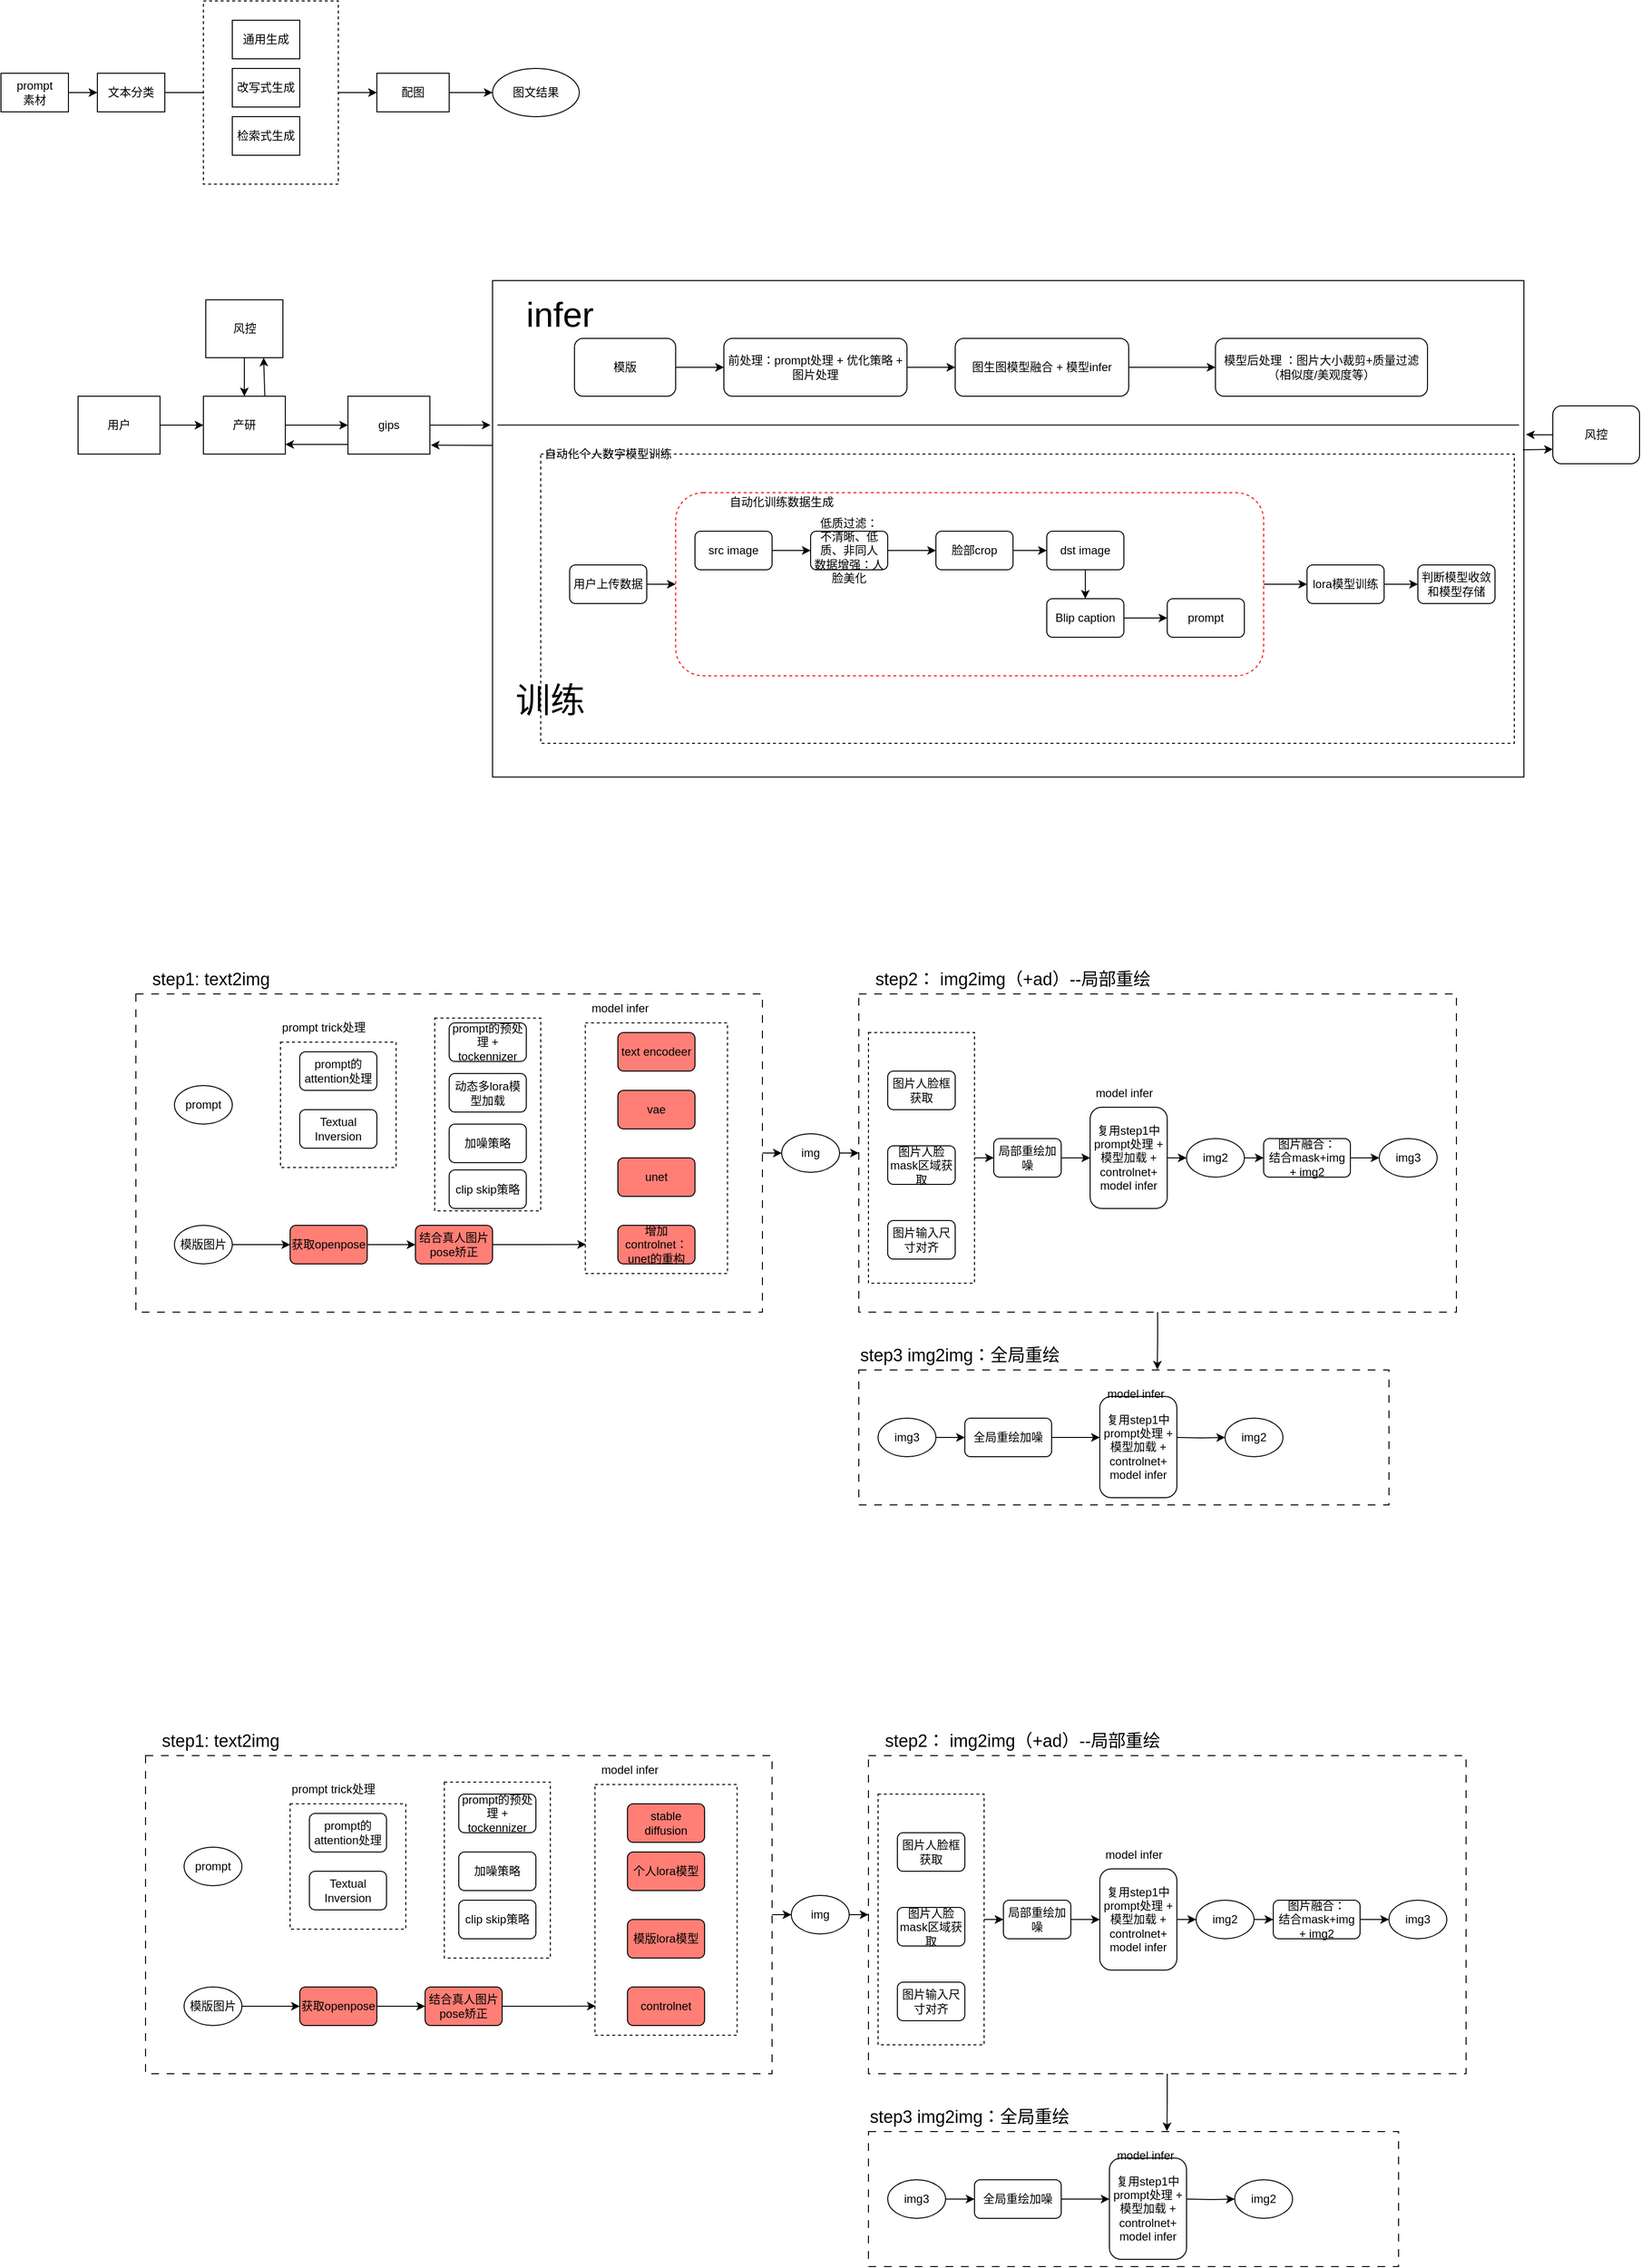 <mxfile version="22.1.11" type="github">
  <diagram id="NOVO8gDPz_ABOc9ci7kb" name="第 1 页">
    <mxGraphModel dx="1493" dy="770" grid="1" gridSize="10" guides="1" tooltips="1" connect="1" arrows="1" fold="1" page="1" pageScale="1" pageWidth="2339" pageHeight="3300" math="0" shadow="0">
      <root>
        <mxCell id="0" />
        <mxCell id="1" parent="0" />
        <mxCell id="-8rsgSjTob-Xx2g_4OU2-22" value="" style="rounded=0;whiteSpace=wrap;html=1;dashed=1;dashPattern=8 8;" parent="1" vertex="1">
          <mxGeometry x="200" y="1120" width="650" height="330" as="geometry" />
        </mxCell>
        <mxCell id="-8rsgSjTob-Xx2g_4OU2-75" value="" style="rounded=0;whiteSpace=wrap;html=1;dashed=1;" parent="1" vertex="1">
          <mxGeometry x="510" y="1145" width="110" height="200" as="geometry" />
        </mxCell>
        <mxCell id="-8rsgSjTob-Xx2g_4OU2-38" value="" style="rounded=0;whiteSpace=wrap;html=1;dashed=1;dashPattern=8 8;" parent="1" vertex="1">
          <mxGeometry x="950" y="1120" width="620" height="330" as="geometry" />
        </mxCell>
        <mxCell id="-8rsgSjTob-Xx2g_4OU2-69" value="" style="edgeStyle=orthogonalEdgeStyle;rounded=0;orthogonalLoop=1;jettySize=auto;html=1;" parent="1" source="-8rsgSjTob-Xx2g_4OU2-67" target="-8rsgSjTob-Xx2g_4OU2-35" edge="1">
          <mxGeometry relative="1" as="geometry" />
        </mxCell>
        <mxCell id="-8rsgSjTob-Xx2g_4OU2-67" value="" style="rounded=0;whiteSpace=wrap;html=1;dashed=1;" parent="1" vertex="1">
          <mxGeometry x="960" y="1160" width="110" height="260" as="geometry" />
        </mxCell>
        <mxCell id="-8rsgSjTob-Xx2g_4OU2-63" style="edgeStyle=orthogonalEdgeStyle;rounded=0;orthogonalLoop=1;jettySize=auto;html=1;entryX=0.563;entryY=-0.003;entryDx=0;entryDy=0;entryPerimeter=0;" parent="1" source="-8rsgSjTob-Xx2g_4OU2-38" target="-8rsgSjTob-Xx2g_4OU2-50" edge="1">
          <mxGeometry relative="1" as="geometry" />
        </mxCell>
        <mxCell id="-8rsgSjTob-Xx2g_4OU2-62" style="edgeStyle=orthogonalEdgeStyle;rounded=0;orthogonalLoop=1;jettySize=auto;html=1;entryX=0;entryY=0.5;entryDx=0;entryDy=0;" parent="1" source="-8rsgSjTob-Xx2g_4OU2-22" target="-8rsgSjTob-Xx2g_4OU2-44" edge="1">
          <mxGeometry relative="1" as="geometry" />
        </mxCell>
        <mxCell id="-8rsgSjTob-Xx2g_4OU2-29" value="" style="rounded=0;whiteSpace=wrap;html=1;dashed=1;" parent="1" vertex="1">
          <mxGeometry x="666.25" y="1150" width="147.5" height="260" as="geometry" />
        </mxCell>
        <mxCell id="-8rsgSjTob-Xx2g_4OU2-28" value="" style="rounded=0;whiteSpace=wrap;html=1;dashed=1;" parent="1" vertex="1">
          <mxGeometry x="350" y="1170" width="120" height="130" as="geometry" />
        </mxCell>
        <mxCell id="4CAcZWHPAdVAZFaZcqCb-17" value="" style="rounded=0;whiteSpace=wrap;html=1;" parent="1" vertex="1">
          <mxGeometry x="570" y="380" width="1070" height="515" as="geometry" />
        </mxCell>
        <mxCell id="4CAcZWHPAdVAZFaZcqCb-4" value="" style="rounded=0;whiteSpace=wrap;html=1;dashed=1;" parent="1" vertex="1">
          <mxGeometry x="620" y="560" width="1010" height="300" as="geometry" />
        </mxCell>
        <mxCell id="gm2Fzpwoa1fUBD2RRUpd-6" value="" style="edgeStyle=orthogonalEdgeStyle;rounded=0;orthogonalLoop=1;jettySize=auto;html=1;" parent="1" source="gm2Fzpwoa1fUBD2RRUpd-3" target="gm2Fzpwoa1fUBD2RRUpd-5" edge="1">
          <mxGeometry relative="1" as="geometry" />
        </mxCell>
        <mxCell id="gm2Fzpwoa1fUBD2RRUpd-3" value="" style="rounded=1;whiteSpace=wrap;html=1;dashed=1;strokeColor=#FF0000;" parent="1" vertex="1">
          <mxGeometry x="760" y="600" width="610" height="190" as="geometry" />
        </mxCell>
        <mxCell id="aKKguvGdOZD7y9F2XIfX-8" value="" style="edgeStyle=orthogonalEdgeStyle;rounded=0;orthogonalLoop=1;jettySize=auto;html=1;" parent="1" source="aKKguvGdOZD7y9F2XIfX-1" target="aKKguvGdOZD7y9F2XIfX-6" edge="1">
          <mxGeometry relative="1" as="geometry" />
        </mxCell>
        <mxCell id="aKKguvGdOZD7y9F2XIfX-1" value="文本分类" style="rounded=0;whiteSpace=wrap;html=1;" parent="1" vertex="1">
          <mxGeometry x="160" y="165" width="70" height="40" as="geometry" />
        </mxCell>
        <mxCell id="aKKguvGdOZD7y9F2XIfX-9" value="" style="edgeStyle=orthogonalEdgeStyle;rounded=0;orthogonalLoop=1;jettySize=auto;html=1;" parent="1" source="aKKguvGdOZD7y9F2XIfX-2" target="aKKguvGdOZD7y9F2XIfX-4" edge="1">
          <mxGeometry relative="1" as="geometry" />
        </mxCell>
        <mxCell id="aKKguvGdOZD7y9F2XIfX-2" value="" style="rounded=0;whiteSpace=wrap;html=1;dashed=1;" parent="1" vertex="1">
          <mxGeometry x="270" y="90" width="140" height="190" as="geometry" />
        </mxCell>
        <mxCell id="aKKguvGdOZD7y9F2XIfX-3" value="通用生成" style="rounded=0;whiteSpace=wrap;html=1;" parent="1" vertex="1">
          <mxGeometry x="300" y="110" width="70" height="40" as="geometry" />
        </mxCell>
        <mxCell id="aKKguvGdOZD7y9F2XIfX-14" value="" style="edgeStyle=orthogonalEdgeStyle;rounded=0;orthogonalLoop=1;jettySize=auto;html=1;" parent="1" source="aKKguvGdOZD7y9F2XIfX-4" target="aKKguvGdOZD7y9F2XIfX-10" edge="1">
          <mxGeometry relative="1" as="geometry" />
        </mxCell>
        <mxCell id="aKKguvGdOZD7y9F2XIfX-4" value="配图" style="rounded=0;whiteSpace=wrap;html=1;" parent="1" vertex="1">
          <mxGeometry x="450" y="165" width="75" height="40" as="geometry" />
        </mxCell>
        <mxCell id="aKKguvGdOZD7y9F2XIfX-5" value="改写式生成" style="rounded=0;whiteSpace=wrap;html=1;" parent="1" vertex="1">
          <mxGeometry x="300" y="160" width="70" height="40" as="geometry" />
        </mxCell>
        <mxCell id="aKKguvGdOZD7y9F2XIfX-6" value="检索式生成" style="rounded=0;whiteSpace=wrap;html=1;" parent="1" vertex="1">
          <mxGeometry x="300" y="210" width="70" height="40" as="geometry" />
        </mxCell>
        <mxCell id="aKKguvGdOZD7y9F2XIfX-10" value="图文结果" style="ellipse;whiteSpace=wrap;html=1;" parent="1" vertex="1">
          <mxGeometry x="570" y="160" width="90" height="50" as="geometry" />
        </mxCell>
        <mxCell id="aKKguvGdOZD7y9F2XIfX-13" value="" style="edgeStyle=orthogonalEdgeStyle;rounded=0;orthogonalLoop=1;jettySize=auto;html=1;" parent="1" source="aKKguvGdOZD7y9F2XIfX-12" target="aKKguvGdOZD7y9F2XIfX-1" edge="1">
          <mxGeometry relative="1" as="geometry" />
        </mxCell>
        <mxCell id="aKKguvGdOZD7y9F2XIfX-12" value="prompt&lt;br&gt;素材&lt;br&gt;" style="rounded=0;whiteSpace=wrap;html=1;" parent="1" vertex="1">
          <mxGeometry x="60" y="165" width="70" height="40" as="geometry" />
        </mxCell>
        <mxCell id="4CAcZWHPAdVAZFaZcqCb-24" style="edgeStyle=orthogonalEdgeStyle;rounded=0;orthogonalLoop=1;jettySize=auto;html=1;" parent="1" source="oBhzvs19L-qeJbQO-Eu8-2" target="oBhzvs19L-qeJbQO-Eu8-3" edge="1">
          <mxGeometry relative="1" as="geometry" />
        </mxCell>
        <mxCell id="oBhzvs19L-qeJbQO-Eu8-2" value="图生图模型融合 + 模型infer" style="rounded=1;whiteSpace=wrap;html=1;" parent="1" vertex="1">
          <mxGeometry x="1050" y="440" width="180" height="60" as="geometry" />
        </mxCell>
        <mxCell id="oBhzvs19L-qeJbQO-Eu8-3" value="模型后处理 ：图片大小裁剪+质量过滤（相似度/美观度等）" style="rounded=1;whiteSpace=wrap;html=1;" parent="1" vertex="1">
          <mxGeometry x="1320" y="440" width="220" height="60" as="geometry" />
        </mxCell>
        <mxCell id="oBhzvs19L-qeJbQO-Eu8-15" value="" style="edgeStyle=orthogonalEdgeStyle;rounded=0;orthogonalLoop=1;jettySize=auto;html=1;" parent="1" source="oBhzvs19L-qeJbQO-Eu8-13" target="oBhzvs19L-qeJbQO-Eu8-14" edge="1">
          <mxGeometry relative="1" as="geometry" />
        </mxCell>
        <mxCell id="oBhzvs19L-qeJbQO-Eu8-13" value="产研" style="rounded=0;whiteSpace=wrap;html=1;" parent="1" vertex="1">
          <mxGeometry x="270" y="500" width="85" height="60" as="geometry" />
        </mxCell>
        <mxCell id="3Dkjx3_636A5Ma_zlXwO-7" style="edgeStyle=orthogonalEdgeStyle;rounded=0;orthogonalLoop=1;jettySize=auto;html=1;entryX=-0.002;entryY=0.291;entryDx=0;entryDy=0;entryPerimeter=0;" parent="1" source="oBhzvs19L-qeJbQO-Eu8-14" target="4CAcZWHPAdVAZFaZcqCb-17" edge="1">
          <mxGeometry relative="1" as="geometry" />
        </mxCell>
        <mxCell id="oBhzvs19L-qeJbQO-Eu8-14" value="gips" style="rounded=0;whiteSpace=wrap;html=1;" parent="1" vertex="1">
          <mxGeometry x="420" y="500" width="85" height="60" as="geometry" />
        </mxCell>
        <mxCell id="oBhzvs19L-qeJbQO-Eu8-23" value="" style="edgeStyle=orthogonalEdgeStyle;rounded=0;orthogonalLoop=1;jettySize=auto;html=1;" parent="1" source="oBhzvs19L-qeJbQO-Eu8-17" target="oBhzvs19L-qeJbQO-Eu8-13" edge="1">
          <mxGeometry relative="1" as="geometry" />
        </mxCell>
        <mxCell id="oBhzvs19L-qeJbQO-Eu8-17" value="风控" style="rounded=0;whiteSpace=wrap;html=1;" parent="1" vertex="1">
          <mxGeometry x="272.5" y="400" width="80" height="60" as="geometry" />
        </mxCell>
        <mxCell id="oBhzvs19L-qeJbQO-Eu8-20" value="" style="endArrow=classic;html=1;rounded=0;entryX=1.012;entryY=0.845;entryDx=0;entryDy=0;entryPerimeter=0;" parent="1" target="oBhzvs19L-qeJbQO-Eu8-14" edge="1">
          <mxGeometry width="50" height="50" relative="1" as="geometry">
            <mxPoint x="570" y="551" as="sourcePoint" />
            <mxPoint x="520" y="555" as="targetPoint" />
          </mxGeometry>
        </mxCell>
        <mxCell id="oBhzvs19L-qeJbQO-Eu8-21" value="" style="endArrow=classic;html=1;rounded=0;" parent="1" edge="1">
          <mxGeometry width="50" height="50" relative="1" as="geometry">
            <mxPoint x="420" y="550" as="sourcePoint" />
            <mxPoint x="355" y="550" as="targetPoint" />
          </mxGeometry>
        </mxCell>
        <mxCell id="oBhzvs19L-qeJbQO-Eu8-24" value="" style="endArrow=classic;html=1;rounded=0;entryX=0.75;entryY=1;entryDx=0;entryDy=0;exitX=0.75;exitY=0;exitDx=0;exitDy=0;" parent="1" source="oBhzvs19L-qeJbQO-Eu8-13" target="oBhzvs19L-qeJbQO-Eu8-17" edge="1">
          <mxGeometry width="50" height="50" relative="1" as="geometry">
            <mxPoint x="330" y="500" as="sourcePoint" />
            <mxPoint x="380" y="450" as="targetPoint" />
          </mxGeometry>
        </mxCell>
        <mxCell id="MoFJigNYc32u-qZ5C_EA-9" value="" style="edgeStyle=orthogonalEdgeStyle;rounded=0;orthogonalLoop=1;jettySize=auto;html=1;" parent="1" source="MoFJigNYc32u-qZ5C_EA-1" target="MoFJigNYc32u-qZ5C_EA-7" edge="1">
          <mxGeometry relative="1" as="geometry" />
        </mxCell>
        <mxCell id="MoFJigNYc32u-qZ5C_EA-1" value="src image" style="rounded=1;whiteSpace=wrap;html=1;" parent="1" vertex="1">
          <mxGeometry x="780" y="640" width="80" height="40" as="geometry" />
        </mxCell>
        <mxCell id="gm2Fzpwoa1fUBD2RRUpd-2" value="" style="edgeStyle=orthogonalEdgeStyle;rounded=0;orthogonalLoop=1;jettySize=auto;html=1;" parent="1" source="MoFJigNYc32u-qZ5C_EA-2" target="MoFJigNYc32u-qZ5C_EA-5" edge="1">
          <mxGeometry relative="1" as="geometry" />
        </mxCell>
        <mxCell id="MoFJigNYc32u-qZ5C_EA-2" value="Blip caption" style="rounded=1;whiteSpace=wrap;html=1;" parent="1" vertex="1">
          <mxGeometry x="1145" y="710" width="80" height="40" as="geometry" />
        </mxCell>
        <mxCell id="MoFJigNYc32u-qZ5C_EA-5" value="prompt" style="rounded=1;whiteSpace=wrap;html=1;" parent="1" vertex="1">
          <mxGeometry x="1270" y="710" width="80" height="40" as="geometry" />
        </mxCell>
        <mxCell id="MoFJigNYc32u-qZ5C_EA-10" value="" style="edgeStyle=orthogonalEdgeStyle;rounded=0;orthogonalLoop=1;jettySize=auto;html=1;" parent="1" source="MoFJigNYc32u-qZ5C_EA-7" target="MoFJigNYc32u-qZ5C_EA-8" edge="1">
          <mxGeometry relative="1" as="geometry" />
        </mxCell>
        <mxCell id="MoFJigNYc32u-qZ5C_EA-7" value="低质过滤：&lt;br&gt;不清晰、低质、非同人&lt;br&gt;数据增强：人脸美化" style="rounded=1;whiteSpace=wrap;html=1;" parent="1" vertex="1">
          <mxGeometry x="900" y="640" width="80" height="40" as="geometry" />
        </mxCell>
        <mxCell id="MoFJigNYc32u-qZ5C_EA-12" value="" style="edgeStyle=orthogonalEdgeStyle;rounded=0;orthogonalLoop=1;jettySize=auto;html=1;" parent="1" source="MoFJigNYc32u-qZ5C_EA-8" target="MoFJigNYc32u-qZ5C_EA-11" edge="1">
          <mxGeometry relative="1" as="geometry" />
        </mxCell>
        <mxCell id="MoFJigNYc32u-qZ5C_EA-8" value="脸部crop" style="rounded=1;whiteSpace=wrap;html=1;" parent="1" vertex="1">
          <mxGeometry x="1030" y="640" width="80" height="40" as="geometry" />
        </mxCell>
        <mxCell id="gm2Fzpwoa1fUBD2RRUpd-1" value="" style="edgeStyle=orthogonalEdgeStyle;rounded=0;orthogonalLoop=1;jettySize=auto;html=1;" parent="1" source="MoFJigNYc32u-qZ5C_EA-11" target="MoFJigNYc32u-qZ5C_EA-2" edge="1">
          <mxGeometry relative="1" as="geometry" />
        </mxCell>
        <mxCell id="MoFJigNYc32u-qZ5C_EA-11" value="dst image" style="rounded=1;whiteSpace=wrap;html=1;" parent="1" vertex="1">
          <mxGeometry x="1145" y="640" width="80" height="40" as="geometry" />
        </mxCell>
        <mxCell id="gm2Fzpwoa1fUBD2RRUpd-8" value="" style="edgeStyle=orthogonalEdgeStyle;rounded=0;orthogonalLoop=1;jettySize=auto;html=1;" parent="1" source="gm2Fzpwoa1fUBD2RRUpd-5" target="gm2Fzpwoa1fUBD2RRUpd-7" edge="1">
          <mxGeometry relative="1" as="geometry" />
        </mxCell>
        <mxCell id="gm2Fzpwoa1fUBD2RRUpd-5" value="lora模型训练" style="rounded=1;whiteSpace=wrap;html=1;" parent="1" vertex="1">
          <mxGeometry x="1415" y="675" width="80" height="40" as="geometry" />
        </mxCell>
        <mxCell id="gm2Fzpwoa1fUBD2RRUpd-7" value="判断模型收敛和模型存储" style="rounded=1;whiteSpace=wrap;html=1;" parent="1" vertex="1">
          <mxGeometry x="1530" y="675" width="80" height="40" as="geometry" />
        </mxCell>
        <mxCell id="gm2Fzpwoa1fUBD2RRUpd-15" style="edgeStyle=orthogonalEdgeStyle;rounded=0;orthogonalLoop=1;jettySize=auto;html=1;entryX=0;entryY=0.5;entryDx=0;entryDy=0;" parent="1" source="gm2Fzpwoa1fUBD2RRUpd-11" target="gm2Fzpwoa1fUBD2RRUpd-3" edge="1">
          <mxGeometry relative="1" as="geometry" />
        </mxCell>
        <mxCell id="gm2Fzpwoa1fUBD2RRUpd-11" value="用户上传数据" style="rounded=1;whiteSpace=wrap;html=1;" parent="1" vertex="1">
          <mxGeometry x="650" y="675" width="80" height="40" as="geometry" />
        </mxCell>
        <mxCell id="gm2Fzpwoa1fUBD2RRUpd-16" value="自动化训练数据生成" style="text;html=1;strokeColor=none;fillColor=none;align=center;verticalAlign=middle;whiteSpace=wrap;rounded=0;" parent="1" vertex="1">
          <mxGeometry x="800" y="590" width="140" height="40" as="geometry" />
        </mxCell>
        <mxCell id="4CAcZWHPAdVAZFaZcqCb-2" value="" style="edgeStyle=orthogonalEdgeStyle;rounded=0;orthogonalLoop=1;jettySize=auto;html=1;" parent="1" source="4CAcZWHPAdVAZFaZcqCb-1" target="oBhzvs19L-qeJbQO-Eu8-13" edge="1">
          <mxGeometry relative="1" as="geometry" />
        </mxCell>
        <mxCell id="4CAcZWHPAdVAZFaZcqCb-1" value="用户" style="rounded=0;whiteSpace=wrap;html=1;" parent="1" vertex="1">
          <mxGeometry x="140" y="500" width="85" height="60" as="geometry" />
        </mxCell>
        <mxCell id="4CAcZWHPAdVAZFaZcqCb-6" value="自动化个人数字模型训练" style="text;html=1;strokeColor=none;fillColor=none;align=center;verticalAlign=middle;whiteSpace=wrap;rounded=0;" parent="1" vertex="1">
          <mxGeometry x="620" y="540" width="140" height="40" as="geometry" />
        </mxCell>
        <mxCell id="4CAcZWHPAdVAZFaZcqCb-23" value="" style="edgeStyle=orthogonalEdgeStyle;rounded=0;orthogonalLoop=1;jettySize=auto;html=1;" parent="1" source="4CAcZWHPAdVAZFaZcqCb-18" target="oBhzvs19L-qeJbQO-Eu8-2" edge="1">
          <mxGeometry relative="1" as="geometry" />
        </mxCell>
        <mxCell id="4CAcZWHPAdVAZFaZcqCb-18" value="前处理：prompt处理 + 优化策略 + 图片处理" style="rounded=1;whiteSpace=wrap;html=1;" parent="1" vertex="1">
          <mxGeometry x="810" y="440" width="190" height="60" as="geometry" />
        </mxCell>
        <mxCell id="3Dkjx3_636A5Ma_zlXwO-9" style="edgeStyle=orthogonalEdgeStyle;rounded=0;orthogonalLoop=1;jettySize=auto;html=1;entryX=1.002;entryY=0.31;entryDx=0;entryDy=0;entryPerimeter=0;" parent="1" source="4CAcZWHPAdVAZFaZcqCb-25" target="4CAcZWHPAdVAZFaZcqCb-17" edge="1">
          <mxGeometry relative="1" as="geometry" />
        </mxCell>
        <mxCell id="4CAcZWHPAdVAZFaZcqCb-25" value="风控" style="rounded=1;whiteSpace=wrap;html=1;" parent="1" vertex="1">
          <mxGeometry x="1670" y="510" width="90" height="60" as="geometry" />
        </mxCell>
        <mxCell id="4CAcZWHPAdVAZFaZcqCb-29" value="" style="endArrow=classic;html=1;rounded=0;entryX=0;entryY=0.75;entryDx=0;entryDy=0;exitX=0.999;exitY=0.341;exitDx=0;exitDy=0;exitPerimeter=0;" parent="1" source="4CAcZWHPAdVAZFaZcqCb-17" target="4CAcZWHPAdVAZFaZcqCb-25" edge="1">
          <mxGeometry width="50" height="50" relative="1" as="geometry">
            <mxPoint x="1640" y="550" as="sourcePoint" />
            <mxPoint x="1700" y="505" as="targetPoint" />
          </mxGeometry>
        </mxCell>
        <mxCell id="3Dkjx3_636A5Ma_zlXwO-2" value="" style="endArrow=none;html=1;rounded=0;" parent="1" edge="1">
          <mxGeometry width="50" height="50" relative="1" as="geometry">
            <mxPoint x="575" y="529.83" as="sourcePoint" />
            <mxPoint x="1635" y="529.83" as="targetPoint" />
          </mxGeometry>
        </mxCell>
        <mxCell id="3Dkjx3_636A5Ma_zlXwO-3" value="&lt;font style=&quot;font-size: 36px;&quot;&gt;infer&lt;/font&gt;" style="text;html=1;strokeColor=none;fillColor=none;align=center;verticalAlign=middle;whiteSpace=wrap;rounded=0;" parent="1" vertex="1">
          <mxGeometry x="610" y="400" width="60" height="30" as="geometry" />
        </mxCell>
        <mxCell id="3Dkjx3_636A5Ma_zlXwO-4" value="&lt;font style=&quot;font-size: 36px;&quot;&gt;训练&lt;/font&gt;" style="text;html=1;strokeColor=none;fillColor=none;align=center;verticalAlign=middle;whiteSpace=wrap;rounded=0;" parent="1" vertex="1">
          <mxGeometry x="570" y="800" width="120" height="30" as="geometry" />
        </mxCell>
        <mxCell id="3Dkjx3_636A5Ma_zlXwO-6" value="" style="edgeStyle=orthogonalEdgeStyle;rounded=0;orthogonalLoop=1;jettySize=auto;html=1;" parent="1" source="3Dkjx3_636A5Ma_zlXwO-5" target="4CAcZWHPAdVAZFaZcqCb-18" edge="1">
          <mxGeometry relative="1" as="geometry" />
        </mxCell>
        <mxCell id="3Dkjx3_636A5Ma_zlXwO-5" value="模版" style="rounded=1;whiteSpace=wrap;html=1;" parent="1" vertex="1">
          <mxGeometry x="655" y="440" width="105" height="60" as="geometry" />
        </mxCell>
        <mxCell id="-8rsgSjTob-Xx2g_4OU2-9" value="prompt的attention处理" style="rounded=1;whiteSpace=wrap;html=1;" parent="1" vertex="1">
          <mxGeometry x="370" y="1180" width="80" height="40" as="geometry" />
        </mxCell>
        <mxCell id="-8rsgSjTob-Xx2g_4OU2-10" value="Textual Inversion&lt;br&gt;&lt;ul style=&quot;box-sizing: border-box; padding-left: 2em; margin-top: 0px; margin-bottom: 0px; color: rgb(31, 35, 40); font-family: -apple-system, system-ui, &amp;quot;Segoe UI&amp;quot;, &amp;quot;Noto Sans&amp;quot;, Helvetica, Arial, sans-serif, &amp;quot;Apple Color Emoji&amp;quot;, &amp;quot;Segoe UI Emoji&amp;quot;; font-size: 16px; text-align: left; background-color: rgb(255, 255, 255);&quot; dir=&quot;auto&quot;&gt;&lt;/ul&gt;" style="rounded=1;whiteSpace=wrap;html=1;" parent="1" vertex="1">
          <mxGeometry x="370" y="1240" width="80" height="40" as="geometry" />
        </mxCell>
        <mxCell id="-8rsgSjTob-Xx2g_4OU2-11" value="动态多lora模型加载" style="rounded=1;whiteSpace=wrap;html=1;" parent="1" vertex="1">
          <mxGeometry x="525" y="1202.5" width="80" height="40" as="geometry" />
        </mxCell>
        <mxCell id="-8rsgSjTob-Xx2g_4OU2-78" value="" style="edgeStyle=orthogonalEdgeStyle;rounded=0;orthogonalLoop=1;jettySize=auto;html=1;" parent="1" source="-8rsgSjTob-Xx2g_4OU2-12" target="-8rsgSjTob-Xx2g_4OU2-13" edge="1">
          <mxGeometry relative="1" as="geometry" />
        </mxCell>
        <mxCell id="-8rsgSjTob-Xx2g_4OU2-12" value="获取openpose" style="rounded=1;whiteSpace=wrap;html=1;fillColor=#FF7E75;" parent="1" vertex="1">
          <mxGeometry x="360" y="1360" width="80" height="40" as="geometry" />
        </mxCell>
        <mxCell id="-8rsgSjTob-Xx2g_4OU2-81" style="edgeStyle=orthogonalEdgeStyle;rounded=0;orthogonalLoop=1;jettySize=auto;html=1;entryX=0.005;entryY=0.884;entryDx=0;entryDy=0;entryPerimeter=0;" parent="1" source="-8rsgSjTob-Xx2g_4OU2-13" target="-8rsgSjTob-Xx2g_4OU2-29" edge="1">
          <mxGeometry relative="1" as="geometry" />
        </mxCell>
        <mxCell id="-8rsgSjTob-Xx2g_4OU2-13" value="结合真人图片pose矫正" style="rounded=1;whiteSpace=wrap;html=1;fillColor=#FF7E75;" parent="1" vertex="1">
          <mxGeometry x="490" y="1360" width="80" height="40" as="geometry" />
        </mxCell>
        <mxCell id="-8rsgSjTob-Xx2g_4OU2-14" value="text encodeer" style="rounded=1;whiteSpace=wrap;html=1;fillColor=#FF7E75;" parent="1" vertex="1">
          <mxGeometry x="700" y="1160" width="80" height="40" as="geometry" />
        </mxCell>
        <mxCell id="-8rsgSjTob-Xx2g_4OU2-15" value="加噪策略" style="rounded=1;whiteSpace=wrap;html=1;" parent="1" vertex="1">
          <mxGeometry x="525" y="1255" width="80" height="40" as="geometry" />
        </mxCell>
        <mxCell id="-8rsgSjTob-Xx2g_4OU2-17" value="prompt的预处理 + tockennizer" style="rounded=1;whiteSpace=wrap;html=1;" parent="1" vertex="1">
          <mxGeometry x="525" y="1150" width="80" height="40" as="geometry" />
        </mxCell>
        <mxCell id="-8rsgSjTob-Xx2g_4OU2-18" value="unet" style="rounded=1;whiteSpace=wrap;html=1;fillColor=#FF7E75;" parent="1" vertex="1">
          <mxGeometry x="700" y="1290" width="80" height="40" as="geometry" />
        </mxCell>
        <mxCell id="-8rsgSjTob-Xx2g_4OU2-19" value="vae" style="rounded=1;whiteSpace=wrap;html=1;fillColor=#FF7E75;" parent="1" vertex="1">
          <mxGeometry x="700" y="1220" width="80" height="40" as="geometry" />
        </mxCell>
        <mxCell id="-8rsgSjTob-Xx2g_4OU2-21" value="增加controlnet：unet的重构" style="rounded=1;whiteSpace=wrap;html=1;fillColor=#FF7E75;" parent="1" vertex="1">
          <mxGeometry x="700" y="1360" width="80" height="40" as="geometry" />
        </mxCell>
        <mxCell id="-8rsgSjTob-Xx2g_4OU2-25" value="&lt;font style=&quot;font-size: 18px;&quot;&gt;step1: text2img&lt;/font&gt;" style="text;html=1;strokeColor=none;fillColor=none;align=center;verticalAlign=middle;whiteSpace=wrap;rounded=0;" parent="1" vertex="1">
          <mxGeometry x="202.5" y="1090" width="150" height="30" as="geometry" />
        </mxCell>
        <mxCell id="-8rsgSjTob-Xx2g_4OU2-31" value="图片人脸框获取" style="rounded=1;whiteSpace=wrap;html=1;" parent="1" vertex="1">
          <mxGeometry x="980" y="1200" width="70" height="40" as="geometry" />
        </mxCell>
        <mxCell id="-8rsgSjTob-Xx2g_4OU2-32" value="图片人脸mask区域获取" style="rounded=1;whiteSpace=wrap;html=1;" parent="1" vertex="1">
          <mxGeometry x="980" y="1277.5" width="70" height="40" as="geometry" />
        </mxCell>
        <mxCell id="-8rsgSjTob-Xx2g_4OU2-34" value="图片输入尺寸对齐" style="rounded=1;whiteSpace=wrap;html=1;" parent="1" vertex="1">
          <mxGeometry x="980" y="1355" width="70" height="40" as="geometry" />
        </mxCell>
        <mxCell id="-8rsgSjTob-Xx2g_4OU2-70" value="" style="edgeStyle=orthogonalEdgeStyle;rounded=0;orthogonalLoop=1;jettySize=auto;html=1;" parent="1" source="-8rsgSjTob-Xx2g_4OU2-35" target="-8rsgSjTob-Xx2g_4OU2-37" edge="1">
          <mxGeometry relative="1" as="geometry" />
        </mxCell>
        <mxCell id="-8rsgSjTob-Xx2g_4OU2-35" value="局部重绘加噪" style="rounded=1;whiteSpace=wrap;html=1;" parent="1" vertex="1">
          <mxGeometry x="1090" y="1270" width="70" height="40" as="geometry" />
        </mxCell>
        <mxCell id="-8rsgSjTob-Xx2g_4OU2-71" value="" style="edgeStyle=orthogonalEdgeStyle;rounded=0;orthogonalLoop=1;jettySize=auto;html=1;" parent="1" source="-8rsgSjTob-Xx2g_4OU2-37" target="-8rsgSjTob-Xx2g_4OU2-45" edge="1">
          <mxGeometry relative="1" as="geometry" />
        </mxCell>
        <mxCell id="-8rsgSjTob-Xx2g_4OU2-37" value="复用step1中prompt处理 + 模型加载 + controlnet+&lt;br&gt;model infer" style="rounded=1;whiteSpace=wrap;html=1;" parent="1" vertex="1">
          <mxGeometry x="1190" y="1237.5" width="80" height="105" as="geometry" />
        </mxCell>
        <mxCell id="-8rsgSjTob-Xx2g_4OU2-73" value="" style="edgeStyle=orthogonalEdgeStyle;rounded=0;orthogonalLoop=1;jettySize=auto;html=1;" parent="1" source="-8rsgSjTob-Xx2g_4OU2-39" target="-8rsgSjTob-Xx2g_4OU2-46" edge="1">
          <mxGeometry relative="1" as="geometry" />
        </mxCell>
        <mxCell id="-8rsgSjTob-Xx2g_4OU2-39" value="图片融合：&lt;br&gt;结合mask+img + img2" style="rounded=1;whiteSpace=wrap;html=1;" parent="1" vertex="1">
          <mxGeometry x="1370" y="1270" width="90" height="40" as="geometry" />
        </mxCell>
        <mxCell id="-8rsgSjTob-Xx2g_4OU2-43" value="&lt;font style=&quot;font-size: 18px;&quot;&gt;step2： img2img（+ad）--局部重绘&lt;/font&gt;" style="text;html=1;strokeColor=none;fillColor=none;align=center;verticalAlign=middle;whiteSpace=wrap;rounded=0;" parent="1" vertex="1">
          <mxGeometry x="960" y="1090" width="300" height="30" as="geometry" />
        </mxCell>
        <mxCell id="-8rsgSjTob-Xx2g_4OU2-61" style="edgeStyle=orthogonalEdgeStyle;rounded=0;orthogonalLoop=1;jettySize=auto;html=1;entryX=0;entryY=0.5;entryDx=0;entryDy=0;" parent="1" source="-8rsgSjTob-Xx2g_4OU2-44" target="-8rsgSjTob-Xx2g_4OU2-38" edge="1">
          <mxGeometry relative="1" as="geometry" />
        </mxCell>
        <mxCell id="-8rsgSjTob-Xx2g_4OU2-44" value="img" style="ellipse;whiteSpace=wrap;html=1;" parent="1" vertex="1">
          <mxGeometry x="870" y="1265" width="60" height="40" as="geometry" />
        </mxCell>
        <mxCell id="-8rsgSjTob-Xx2g_4OU2-72" value="" style="edgeStyle=orthogonalEdgeStyle;rounded=0;orthogonalLoop=1;jettySize=auto;html=1;" parent="1" source="-8rsgSjTob-Xx2g_4OU2-45" target="-8rsgSjTob-Xx2g_4OU2-39" edge="1">
          <mxGeometry relative="1" as="geometry" />
        </mxCell>
        <mxCell id="-8rsgSjTob-Xx2g_4OU2-45" value="img2" style="ellipse;whiteSpace=wrap;html=1;" parent="1" vertex="1">
          <mxGeometry x="1290" y="1270" width="60" height="40" as="geometry" />
        </mxCell>
        <mxCell id="-8rsgSjTob-Xx2g_4OU2-46" value="img3" style="ellipse;whiteSpace=wrap;html=1;" parent="1" vertex="1">
          <mxGeometry x="1490" y="1270" width="60" height="40" as="geometry" />
        </mxCell>
        <mxCell id="-8rsgSjTob-Xx2g_4OU2-47" value="prompt" style="ellipse;whiteSpace=wrap;html=1;" parent="1" vertex="1">
          <mxGeometry x="240" y="1215" width="60" height="40" as="geometry" />
        </mxCell>
        <mxCell id="-8rsgSjTob-Xx2g_4OU2-77" value="" style="edgeStyle=orthogonalEdgeStyle;rounded=0;orthogonalLoop=1;jettySize=auto;html=1;" parent="1" source="-8rsgSjTob-Xx2g_4OU2-48" target="-8rsgSjTob-Xx2g_4OU2-12" edge="1">
          <mxGeometry relative="1" as="geometry" />
        </mxCell>
        <mxCell id="-8rsgSjTob-Xx2g_4OU2-48" value="模版图片" style="ellipse;whiteSpace=wrap;html=1;" parent="1" vertex="1">
          <mxGeometry x="240" y="1360" width="60" height="40" as="geometry" />
        </mxCell>
        <mxCell id="-8rsgSjTob-Xx2g_4OU2-49" value="&lt;font style=&quot;font-size: 18px;&quot;&gt;step3 img2img：全局重绘&lt;/font&gt;" style="text;html=1;strokeColor=none;fillColor=none;align=center;verticalAlign=middle;whiteSpace=wrap;rounded=0;" parent="1" vertex="1">
          <mxGeometry x="950" y="1480" width="210" height="30" as="geometry" />
        </mxCell>
        <mxCell id="-8rsgSjTob-Xx2g_4OU2-50" value="" style="rounded=0;whiteSpace=wrap;html=1;dashed=1;dashPattern=8 8;" parent="1" vertex="1">
          <mxGeometry x="950" y="1510" width="550" height="140" as="geometry" />
        </mxCell>
        <mxCell id="-8rsgSjTob-Xx2g_4OU2-65" value="" style="edgeStyle=orthogonalEdgeStyle;rounded=0;orthogonalLoop=1;jettySize=auto;html=1;" parent="1" source="-8rsgSjTob-Xx2g_4OU2-54" edge="1">
          <mxGeometry relative="1" as="geometry">
            <mxPoint x="1200" y="1580" as="targetPoint" />
          </mxGeometry>
        </mxCell>
        <mxCell id="-8rsgSjTob-Xx2g_4OU2-54" value="全局重绘加噪" style="rounded=1;whiteSpace=wrap;html=1;" parent="1" vertex="1">
          <mxGeometry x="1060" y="1560" width="90" height="40" as="geometry" />
        </mxCell>
        <mxCell id="-8rsgSjTob-Xx2g_4OU2-66" value="" style="edgeStyle=orthogonalEdgeStyle;rounded=0;orthogonalLoop=1;jettySize=auto;html=1;" parent="1" target="-8rsgSjTob-Xx2g_4OU2-57" edge="1">
          <mxGeometry relative="1" as="geometry">
            <mxPoint x="1280" y="1580" as="sourcePoint" />
          </mxGeometry>
        </mxCell>
        <mxCell id="-8rsgSjTob-Xx2g_4OU2-57" value="img2" style="ellipse;whiteSpace=wrap;html=1;" parent="1" vertex="1">
          <mxGeometry x="1330" y="1560" width="60" height="40" as="geometry" />
        </mxCell>
        <mxCell id="-8rsgSjTob-Xx2g_4OU2-64" value="" style="edgeStyle=orthogonalEdgeStyle;rounded=0;orthogonalLoop=1;jettySize=auto;html=1;" parent="1" source="-8rsgSjTob-Xx2g_4OU2-59" target="-8rsgSjTob-Xx2g_4OU2-54" edge="1">
          <mxGeometry relative="1" as="geometry" />
        </mxCell>
        <mxCell id="-8rsgSjTob-Xx2g_4OU2-59" value="img3" style="ellipse;whiteSpace=wrap;html=1;" parent="1" vertex="1">
          <mxGeometry x="970" y="1560" width="60" height="40" as="geometry" />
        </mxCell>
        <mxCell id="-8rsgSjTob-Xx2g_4OU2-68" value="复用step1中prompt处理 + 模型加载 + controlnet+&lt;br&gt;model infer" style="rounded=1;whiteSpace=wrap;html=1;" parent="1" vertex="1">
          <mxGeometry x="1200" y="1537.5" width="80" height="105" as="geometry" />
        </mxCell>
        <mxCell id="-8rsgSjTob-Xx2g_4OU2-74" value="model infer" style="text;html=1;strokeColor=none;fillColor=none;align=center;verticalAlign=middle;whiteSpace=wrap;rounded=0;" parent="1" vertex="1">
          <mxGeometry x="660" y="1120" width="85" height="30" as="geometry" />
        </mxCell>
        <mxCell id="-8rsgSjTob-Xx2g_4OU2-76" value="prompt trick处理" style="text;html=1;strokeColor=none;fillColor=none;align=center;verticalAlign=middle;whiteSpace=wrap;rounded=0;" parent="1" vertex="1">
          <mxGeometry x="340" y="1140" width="110" height="30" as="geometry" />
        </mxCell>
        <mxCell id="-8rsgSjTob-Xx2g_4OU2-82" value="model infer" style="text;html=1;strokeColor=none;fillColor=none;align=center;verticalAlign=middle;whiteSpace=wrap;rounded=0;" parent="1" vertex="1">
          <mxGeometry x="1182.5" y="1207.5" width="85" height="30" as="geometry" />
        </mxCell>
        <mxCell id="-8rsgSjTob-Xx2g_4OU2-83" value="model infer" style="text;html=1;strokeColor=none;fillColor=none;align=center;verticalAlign=middle;whiteSpace=wrap;rounded=0;" parent="1" vertex="1">
          <mxGeometry x="1195" y="1520" width="85" height="30" as="geometry" />
        </mxCell>
        <mxCell id="-8rsgSjTob-Xx2g_4OU2-87" value="clip skip策略" style="rounded=1;whiteSpace=wrap;html=1;" parent="1" vertex="1">
          <mxGeometry x="525" y="1302.5" width="80" height="40" as="geometry" />
        </mxCell>
        <mxCell id="BetOG_id5pMgF0IcYmW1-1" value="" style="rounded=0;whiteSpace=wrap;html=1;dashed=1;dashPattern=8 8;" vertex="1" parent="1">
          <mxGeometry x="210" y="1910" width="650" height="330" as="geometry" />
        </mxCell>
        <mxCell id="BetOG_id5pMgF0IcYmW1-2" value="" style="rounded=0;whiteSpace=wrap;html=1;dashed=1;" vertex="1" parent="1">
          <mxGeometry x="520" y="1937.5" width="110" height="182.5" as="geometry" />
        </mxCell>
        <mxCell id="BetOG_id5pMgF0IcYmW1-3" value="" style="rounded=0;whiteSpace=wrap;html=1;dashed=1;dashPattern=8 8;" vertex="1" parent="1">
          <mxGeometry x="960" y="1910" width="620" height="330" as="geometry" />
        </mxCell>
        <mxCell id="BetOG_id5pMgF0IcYmW1-4" value="" style="edgeStyle=orthogonalEdgeStyle;rounded=0;orthogonalLoop=1;jettySize=auto;html=1;" edge="1" parent="1" source="BetOG_id5pMgF0IcYmW1-5" target="BetOG_id5pMgF0IcYmW1-28">
          <mxGeometry relative="1" as="geometry" />
        </mxCell>
        <mxCell id="BetOG_id5pMgF0IcYmW1-5" value="" style="rounded=0;whiteSpace=wrap;html=1;dashed=1;" vertex="1" parent="1">
          <mxGeometry x="970" y="1950" width="110" height="260" as="geometry" />
        </mxCell>
        <mxCell id="BetOG_id5pMgF0IcYmW1-6" style="edgeStyle=orthogonalEdgeStyle;rounded=0;orthogonalLoop=1;jettySize=auto;html=1;entryX=0.563;entryY=-0.003;entryDx=0;entryDy=0;entryPerimeter=0;" edge="1" parent="1" source="BetOG_id5pMgF0IcYmW1-3" target="BetOG_id5pMgF0IcYmW1-43">
          <mxGeometry relative="1" as="geometry" />
        </mxCell>
        <mxCell id="BetOG_id5pMgF0IcYmW1-7" style="edgeStyle=orthogonalEdgeStyle;rounded=0;orthogonalLoop=1;jettySize=auto;html=1;entryX=0;entryY=0.5;entryDx=0;entryDy=0;" edge="1" parent="1" source="BetOG_id5pMgF0IcYmW1-1" target="BetOG_id5pMgF0IcYmW1-35">
          <mxGeometry relative="1" as="geometry" />
        </mxCell>
        <mxCell id="BetOG_id5pMgF0IcYmW1-8" value="" style="rounded=0;whiteSpace=wrap;html=1;dashed=1;" vertex="1" parent="1">
          <mxGeometry x="676.25" y="1940" width="147.5" height="260" as="geometry" />
        </mxCell>
        <mxCell id="BetOG_id5pMgF0IcYmW1-9" value="" style="rounded=0;whiteSpace=wrap;html=1;dashed=1;" vertex="1" parent="1">
          <mxGeometry x="360" y="1960" width="120" height="130" as="geometry" />
        </mxCell>
        <mxCell id="BetOG_id5pMgF0IcYmW1-10" value="prompt的attention处理" style="rounded=1;whiteSpace=wrap;html=1;" vertex="1" parent="1">
          <mxGeometry x="380" y="1970" width="80" height="40" as="geometry" />
        </mxCell>
        <mxCell id="BetOG_id5pMgF0IcYmW1-11" value="Textual Inversion&lt;br&gt;&lt;ul style=&quot;box-sizing: border-box; padding-left: 2em; margin-top: 0px; margin-bottom: 0px; color: rgb(31, 35, 40); font-family: -apple-system, system-ui, &amp;quot;Segoe UI&amp;quot;, &amp;quot;Noto Sans&amp;quot;, Helvetica, Arial, sans-serif, &amp;quot;Apple Color Emoji&amp;quot;, &amp;quot;Segoe UI Emoji&amp;quot;; font-size: 16px; text-align: left; background-color: rgb(255, 255, 255);&quot; dir=&quot;auto&quot;&gt;&lt;/ul&gt;" style="rounded=1;whiteSpace=wrap;html=1;" vertex="1" parent="1">
          <mxGeometry x="380" y="2030" width="80" height="40" as="geometry" />
        </mxCell>
        <mxCell id="BetOG_id5pMgF0IcYmW1-13" value="" style="edgeStyle=orthogonalEdgeStyle;rounded=0;orthogonalLoop=1;jettySize=auto;html=1;" edge="1" parent="1" source="BetOG_id5pMgF0IcYmW1-14" target="BetOG_id5pMgF0IcYmW1-16">
          <mxGeometry relative="1" as="geometry" />
        </mxCell>
        <mxCell id="BetOG_id5pMgF0IcYmW1-14" value="获取openpose" style="rounded=1;whiteSpace=wrap;html=1;fillColor=#FF7E75;" vertex="1" parent="1">
          <mxGeometry x="370" y="2150" width="80" height="40" as="geometry" />
        </mxCell>
        <mxCell id="BetOG_id5pMgF0IcYmW1-15" style="edgeStyle=orthogonalEdgeStyle;rounded=0;orthogonalLoop=1;jettySize=auto;html=1;entryX=0.005;entryY=0.884;entryDx=0;entryDy=0;entryPerimeter=0;" edge="1" parent="1" source="BetOG_id5pMgF0IcYmW1-16" target="BetOG_id5pMgF0IcYmW1-8">
          <mxGeometry relative="1" as="geometry" />
        </mxCell>
        <mxCell id="BetOG_id5pMgF0IcYmW1-16" value="结合真人图片pose矫正" style="rounded=1;whiteSpace=wrap;html=1;fillColor=#FF7E75;" vertex="1" parent="1">
          <mxGeometry x="500" y="2150" width="80" height="40" as="geometry" />
        </mxCell>
        <mxCell id="BetOG_id5pMgF0IcYmW1-18" value="加噪策略" style="rounded=1;whiteSpace=wrap;html=1;" vertex="1" parent="1">
          <mxGeometry x="535" y="2010" width="80" height="40" as="geometry" />
        </mxCell>
        <mxCell id="BetOG_id5pMgF0IcYmW1-19" value="prompt的预处理 + tockennizer" style="rounded=1;whiteSpace=wrap;html=1;" vertex="1" parent="1">
          <mxGeometry x="535" y="1950" width="80" height="40" as="geometry" />
        </mxCell>
        <mxCell id="BetOG_id5pMgF0IcYmW1-20" value="模版lora模型" style="rounded=1;whiteSpace=wrap;html=1;fillColor=#FF7E75;" vertex="1" parent="1">
          <mxGeometry x="710" y="2080" width="80" height="40" as="geometry" />
        </mxCell>
        <mxCell id="BetOG_id5pMgF0IcYmW1-21" value="个人lora模型" style="rounded=1;whiteSpace=wrap;html=1;fillColor=#FF7E75;" vertex="1" parent="1">
          <mxGeometry x="710" y="2010" width="80" height="40" as="geometry" />
        </mxCell>
        <mxCell id="BetOG_id5pMgF0IcYmW1-22" value="controlnet" style="rounded=1;whiteSpace=wrap;html=1;fillColor=#FF7E75;" vertex="1" parent="1">
          <mxGeometry x="710" y="2150" width="80" height="40" as="geometry" />
        </mxCell>
        <mxCell id="BetOG_id5pMgF0IcYmW1-23" value="&lt;font style=&quot;font-size: 18px;&quot;&gt;step1: text2img&lt;/font&gt;" style="text;html=1;strokeColor=none;fillColor=none;align=center;verticalAlign=middle;whiteSpace=wrap;rounded=0;" vertex="1" parent="1">
          <mxGeometry x="212.5" y="1880" width="150" height="30" as="geometry" />
        </mxCell>
        <mxCell id="BetOG_id5pMgF0IcYmW1-24" value="图片人脸框获取" style="rounded=1;whiteSpace=wrap;html=1;" vertex="1" parent="1">
          <mxGeometry x="990" y="1990" width="70" height="40" as="geometry" />
        </mxCell>
        <mxCell id="BetOG_id5pMgF0IcYmW1-25" value="图片人脸mask区域获取" style="rounded=1;whiteSpace=wrap;html=1;" vertex="1" parent="1">
          <mxGeometry x="990" y="2067.5" width="70" height="40" as="geometry" />
        </mxCell>
        <mxCell id="BetOG_id5pMgF0IcYmW1-26" value="图片输入尺寸对齐" style="rounded=1;whiteSpace=wrap;html=1;" vertex="1" parent="1">
          <mxGeometry x="990" y="2145" width="70" height="40" as="geometry" />
        </mxCell>
        <mxCell id="BetOG_id5pMgF0IcYmW1-27" value="" style="edgeStyle=orthogonalEdgeStyle;rounded=0;orthogonalLoop=1;jettySize=auto;html=1;" edge="1" parent="1" source="BetOG_id5pMgF0IcYmW1-28" target="BetOG_id5pMgF0IcYmW1-30">
          <mxGeometry relative="1" as="geometry" />
        </mxCell>
        <mxCell id="BetOG_id5pMgF0IcYmW1-28" value="局部重绘加噪" style="rounded=1;whiteSpace=wrap;html=1;" vertex="1" parent="1">
          <mxGeometry x="1100" y="2060" width="70" height="40" as="geometry" />
        </mxCell>
        <mxCell id="BetOG_id5pMgF0IcYmW1-29" value="" style="edgeStyle=orthogonalEdgeStyle;rounded=0;orthogonalLoop=1;jettySize=auto;html=1;" edge="1" parent="1" source="BetOG_id5pMgF0IcYmW1-30" target="BetOG_id5pMgF0IcYmW1-37">
          <mxGeometry relative="1" as="geometry" />
        </mxCell>
        <mxCell id="BetOG_id5pMgF0IcYmW1-30" value="复用step1中prompt处理 + 模型加载 + controlnet+&lt;br&gt;model infer" style="rounded=1;whiteSpace=wrap;html=1;" vertex="1" parent="1">
          <mxGeometry x="1200" y="2027.5" width="80" height="105" as="geometry" />
        </mxCell>
        <mxCell id="BetOG_id5pMgF0IcYmW1-31" value="" style="edgeStyle=orthogonalEdgeStyle;rounded=0;orthogonalLoop=1;jettySize=auto;html=1;" edge="1" parent="1" source="BetOG_id5pMgF0IcYmW1-32" target="BetOG_id5pMgF0IcYmW1-38">
          <mxGeometry relative="1" as="geometry" />
        </mxCell>
        <mxCell id="BetOG_id5pMgF0IcYmW1-32" value="图片融合：&lt;br&gt;结合mask+img + img2" style="rounded=1;whiteSpace=wrap;html=1;" vertex="1" parent="1">
          <mxGeometry x="1380" y="2060" width="90" height="40" as="geometry" />
        </mxCell>
        <mxCell id="BetOG_id5pMgF0IcYmW1-33" value="&lt;font style=&quot;font-size: 18px;&quot;&gt;step2： img2img（+ad）--局部重绘&lt;/font&gt;" style="text;html=1;strokeColor=none;fillColor=none;align=center;verticalAlign=middle;whiteSpace=wrap;rounded=0;" vertex="1" parent="1">
          <mxGeometry x="970" y="1880" width="300" height="30" as="geometry" />
        </mxCell>
        <mxCell id="BetOG_id5pMgF0IcYmW1-34" style="edgeStyle=orthogonalEdgeStyle;rounded=0;orthogonalLoop=1;jettySize=auto;html=1;entryX=0;entryY=0.5;entryDx=0;entryDy=0;" edge="1" parent="1" source="BetOG_id5pMgF0IcYmW1-35" target="BetOG_id5pMgF0IcYmW1-3">
          <mxGeometry relative="1" as="geometry" />
        </mxCell>
        <mxCell id="BetOG_id5pMgF0IcYmW1-35" value="img" style="ellipse;whiteSpace=wrap;html=1;" vertex="1" parent="1">
          <mxGeometry x="880" y="2055" width="60" height="40" as="geometry" />
        </mxCell>
        <mxCell id="BetOG_id5pMgF0IcYmW1-36" value="" style="edgeStyle=orthogonalEdgeStyle;rounded=0;orthogonalLoop=1;jettySize=auto;html=1;" edge="1" parent="1" source="BetOG_id5pMgF0IcYmW1-37" target="BetOG_id5pMgF0IcYmW1-32">
          <mxGeometry relative="1" as="geometry" />
        </mxCell>
        <mxCell id="BetOG_id5pMgF0IcYmW1-37" value="img2" style="ellipse;whiteSpace=wrap;html=1;" vertex="1" parent="1">
          <mxGeometry x="1300" y="2060" width="60" height="40" as="geometry" />
        </mxCell>
        <mxCell id="BetOG_id5pMgF0IcYmW1-38" value="img3" style="ellipse;whiteSpace=wrap;html=1;" vertex="1" parent="1">
          <mxGeometry x="1500" y="2060" width="60" height="40" as="geometry" />
        </mxCell>
        <mxCell id="BetOG_id5pMgF0IcYmW1-39" value="prompt" style="ellipse;whiteSpace=wrap;html=1;" vertex="1" parent="1">
          <mxGeometry x="250" y="2005" width="60" height="40" as="geometry" />
        </mxCell>
        <mxCell id="BetOG_id5pMgF0IcYmW1-40" value="" style="edgeStyle=orthogonalEdgeStyle;rounded=0;orthogonalLoop=1;jettySize=auto;html=1;" edge="1" parent="1" source="BetOG_id5pMgF0IcYmW1-41" target="BetOG_id5pMgF0IcYmW1-14">
          <mxGeometry relative="1" as="geometry" />
        </mxCell>
        <mxCell id="BetOG_id5pMgF0IcYmW1-41" value="模版图片" style="ellipse;whiteSpace=wrap;html=1;" vertex="1" parent="1">
          <mxGeometry x="250" y="2150" width="60" height="40" as="geometry" />
        </mxCell>
        <mxCell id="BetOG_id5pMgF0IcYmW1-42" value="&lt;font style=&quot;font-size: 18px;&quot;&gt;step3 img2img：全局重绘&lt;/font&gt;" style="text;html=1;strokeColor=none;fillColor=none;align=center;verticalAlign=middle;whiteSpace=wrap;rounded=0;" vertex="1" parent="1">
          <mxGeometry x="960" y="2270" width="210" height="30" as="geometry" />
        </mxCell>
        <mxCell id="BetOG_id5pMgF0IcYmW1-43" value="" style="rounded=0;whiteSpace=wrap;html=1;dashed=1;dashPattern=8 8;" vertex="1" parent="1">
          <mxGeometry x="960" y="2300" width="550" height="140" as="geometry" />
        </mxCell>
        <mxCell id="BetOG_id5pMgF0IcYmW1-44" value="" style="edgeStyle=orthogonalEdgeStyle;rounded=0;orthogonalLoop=1;jettySize=auto;html=1;" edge="1" parent="1" source="BetOG_id5pMgF0IcYmW1-45">
          <mxGeometry relative="1" as="geometry">
            <mxPoint x="1210" y="2370" as="targetPoint" />
          </mxGeometry>
        </mxCell>
        <mxCell id="BetOG_id5pMgF0IcYmW1-45" value="全局重绘加噪" style="rounded=1;whiteSpace=wrap;html=1;" vertex="1" parent="1">
          <mxGeometry x="1070" y="2350" width="90" height="40" as="geometry" />
        </mxCell>
        <mxCell id="BetOG_id5pMgF0IcYmW1-46" value="" style="edgeStyle=orthogonalEdgeStyle;rounded=0;orthogonalLoop=1;jettySize=auto;html=1;" edge="1" parent="1" target="BetOG_id5pMgF0IcYmW1-47">
          <mxGeometry relative="1" as="geometry">
            <mxPoint x="1290" y="2370" as="sourcePoint" />
          </mxGeometry>
        </mxCell>
        <mxCell id="BetOG_id5pMgF0IcYmW1-47" value="img2" style="ellipse;whiteSpace=wrap;html=1;" vertex="1" parent="1">
          <mxGeometry x="1340" y="2350" width="60" height="40" as="geometry" />
        </mxCell>
        <mxCell id="BetOG_id5pMgF0IcYmW1-48" value="" style="edgeStyle=orthogonalEdgeStyle;rounded=0;orthogonalLoop=1;jettySize=auto;html=1;" edge="1" parent="1" source="BetOG_id5pMgF0IcYmW1-49" target="BetOG_id5pMgF0IcYmW1-45">
          <mxGeometry relative="1" as="geometry" />
        </mxCell>
        <mxCell id="BetOG_id5pMgF0IcYmW1-49" value="img3" style="ellipse;whiteSpace=wrap;html=1;" vertex="1" parent="1">
          <mxGeometry x="980" y="2350" width="60" height="40" as="geometry" />
        </mxCell>
        <mxCell id="BetOG_id5pMgF0IcYmW1-50" value="复用step1中prompt处理 + 模型加载 + controlnet+&lt;br&gt;model infer" style="rounded=1;whiteSpace=wrap;html=1;" vertex="1" parent="1">
          <mxGeometry x="1210" y="2327.5" width="80" height="105" as="geometry" />
        </mxCell>
        <mxCell id="BetOG_id5pMgF0IcYmW1-51" value="model infer" style="text;html=1;strokeColor=none;fillColor=none;align=center;verticalAlign=middle;whiteSpace=wrap;rounded=0;" vertex="1" parent="1">
          <mxGeometry x="670" y="1910" width="85" height="30" as="geometry" />
        </mxCell>
        <mxCell id="BetOG_id5pMgF0IcYmW1-52" value="prompt trick处理" style="text;html=1;strokeColor=none;fillColor=none;align=center;verticalAlign=middle;whiteSpace=wrap;rounded=0;" vertex="1" parent="1">
          <mxGeometry x="350" y="1930" width="110" height="30" as="geometry" />
        </mxCell>
        <mxCell id="BetOG_id5pMgF0IcYmW1-53" value="model infer" style="text;html=1;strokeColor=none;fillColor=none;align=center;verticalAlign=middle;whiteSpace=wrap;rounded=0;" vertex="1" parent="1">
          <mxGeometry x="1192.5" y="1997.5" width="85" height="30" as="geometry" />
        </mxCell>
        <mxCell id="BetOG_id5pMgF0IcYmW1-54" value="model infer" style="text;html=1;strokeColor=none;fillColor=none;align=center;verticalAlign=middle;whiteSpace=wrap;rounded=0;" vertex="1" parent="1">
          <mxGeometry x="1205" y="2310" width="85" height="30" as="geometry" />
        </mxCell>
        <mxCell id="BetOG_id5pMgF0IcYmW1-55" value="clip skip策略" style="rounded=1;whiteSpace=wrap;html=1;" vertex="1" parent="1">
          <mxGeometry x="535" y="2060" width="80" height="40" as="geometry" />
        </mxCell>
        <mxCell id="BetOG_id5pMgF0IcYmW1-56" value="stable diffusion" style="rounded=1;whiteSpace=wrap;html=1;fillColor=#FF7E75;" vertex="1" parent="1">
          <mxGeometry x="710" y="1960" width="80" height="40" as="geometry" />
        </mxCell>
      </root>
    </mxGraphModel>
  </diagram>
</mxfile>
